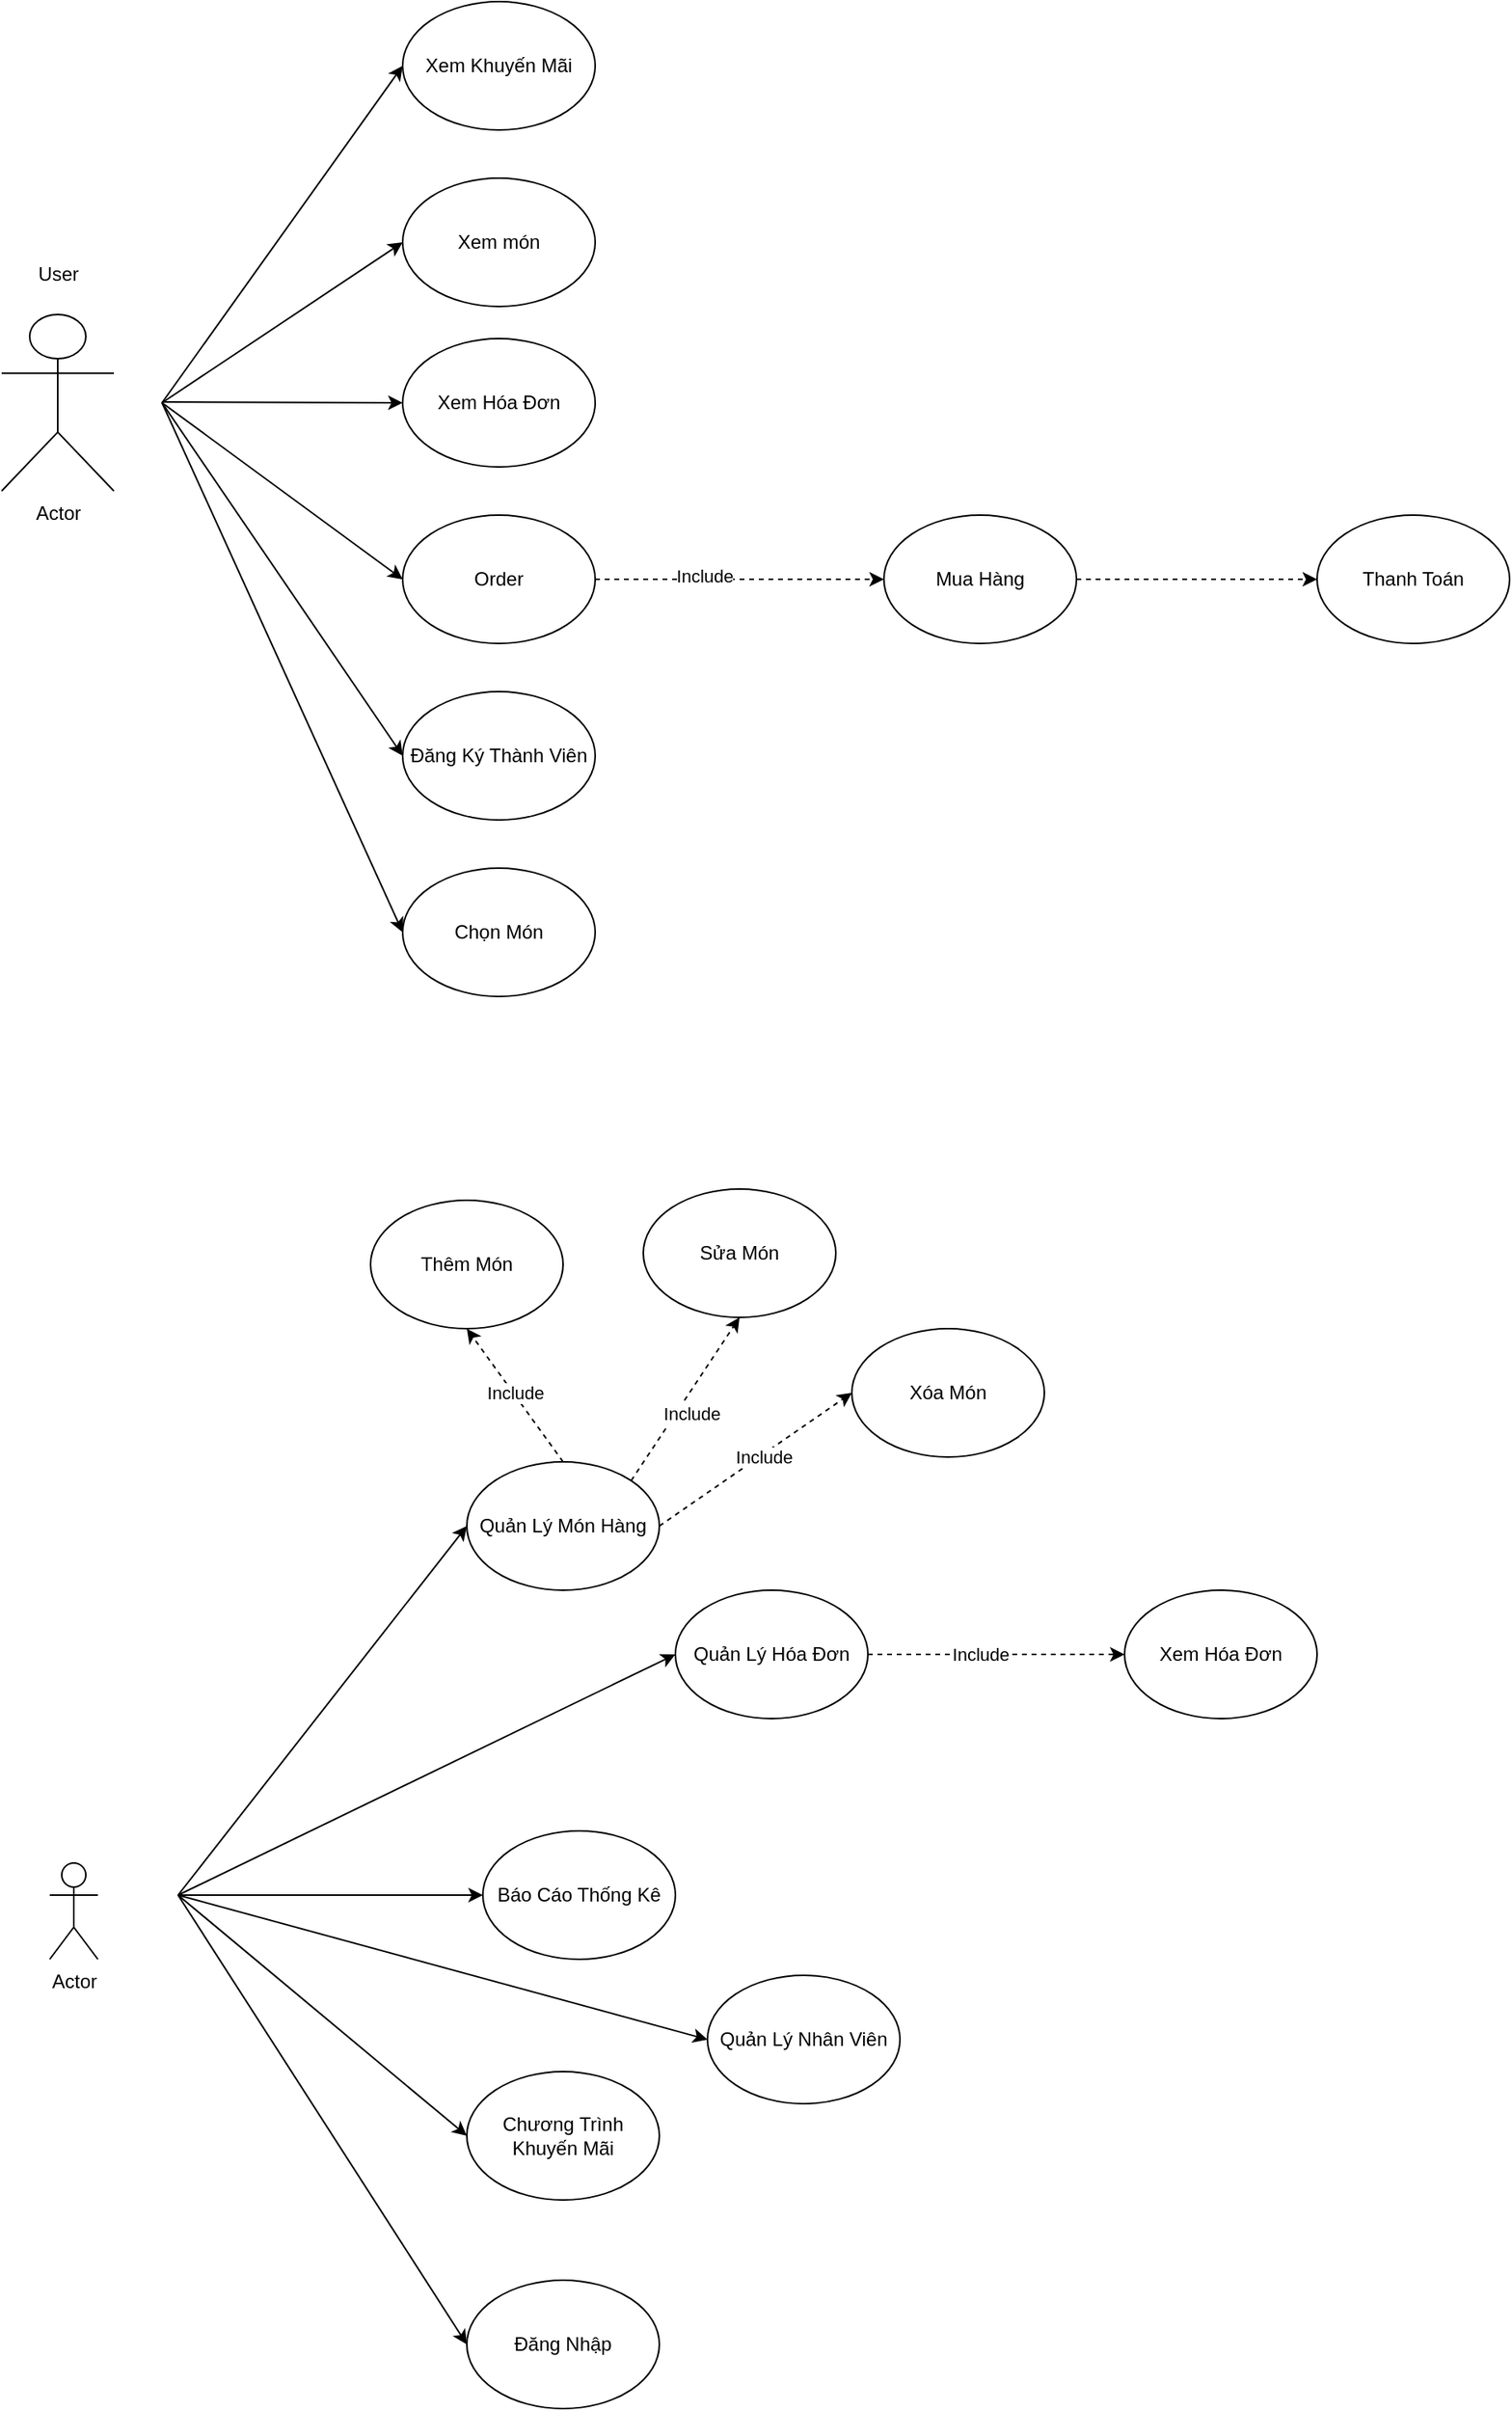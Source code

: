 <mxfile version="14.4.8" type="github">
  <diagram id="WR0fnqzpUvogeY7HLXCb" name="Page-1">
    <mxGraphModel dx="1422" dy="762" grid="1" gridSize="10" guides="1" tooltips="1" connect="1" arrows="1" fold="1" page="1" pageScale="1" pageWidth="1169" pageHeight="1654" math="0" shadow="0">
      <root>
        <mxCell id="0" />
        <mxCell id="1" parent="0" />
        <mxCell id="ZEzgqD3dTgIoIWU3gzUH-1" value="Actor" style="shape=umlActor;verticalLabelPosition=bottom;verticalAlign=top;html=1;outlineConnect=0;" parent="1" vertex="1">
          <mxGeometry x="110" y="235" width="70" height="110" as="geometry" />
        </mxCell>
        <mxCell id="ZEzgqD3dTgIoIWU3gzUH-3" value="Xem món" style="ellipse;whiteSpace=wrap;html=1;" parent="1" vertex="1">
          <mxGeometry x="360" y="150" width="120" height="80" as="geometry" />
        </mxCell>
        <mxCell id="ZEzgqD3dTgIoIWU3gzUH-10" value="Xem Hóa Đơn" style="ellipse;whiteSpace=wrap;html=1;" parent="1" vertex="1">
          <mxGeometry x="360" y="250" width="120" height="80" as="geometry" />
        </mxCell>
        <mxCell id="ZEzgqD3dTgIoIWU3gzUH-31" style="edgeStyle=orthogonalEdgeStyle;rounded=0;orthogonalLoop=1;jettySize=auto;html=1;exitX=1;exitY=0.5;exitDx=0;exitDy=0;entryX=0;entryY=0.5;entryDx=0;entryDy=0;dashed=1;" parent="1" source="ZEzgqD3dTgIoIWU3gzUH-11" target="ZEzgqD3dTgIoIWU3gzUH-32" edge="1">
          <mxGeometry relative="1" as="geometry">
            <mxPoint x="610" y="400" as="targetPoint" />
          </mxGeometry>
        </mxCell>
        <mxCell id="ZEzgqD3dTgIoIWU3gzUH-33" value="Include" style="edgeLabel;html=1;align=center;verticalAlign=middle;resizable=0;points=[];" parent="ZEzgqD3dTgIoIWU3gzUH-31" vertex="1" connectable="0">
          <mxGeometry x="-0.242" y="2" relative="1" as="geometry">
            <mxPoint as="offset" />
          </mxGeometry>
        </mxCell>
        <mxCell id="ZEzgqD3dTgIoIWU3gzUH-11" value="Order" style="ellipse;whiteSpace=wrap;html=1;" parent="1" vertex="1">
          <mxGeometry x="360" y="360" width="120" height="80" as="geometry" />
        </mxCell>
        <mxCell id="ZEzgqD3dTgIoIWU3gzUH-21" value="" style="endArrow=classic;html=1;entryX=0;entryY=0.5;entryDx=0;entryDy=0;" parent="1" target="ZEzgqD3dTgIoIWU3gzUH-3" edge="1">
          <mxGeometry width="50" height="50" relative="1" as="geometry">
            <mxPoint x="210" y="290" as="sourcePoint" />
            <mxPoint x="290" y="220" as="targetPoint" />
          </mxGeometry>
        </mxCell>
        <mxCell id="ZEzgqD3dTgIoIWU3gzUH-22" value="" style="endArrow=classic;html=1;entryX=0;entryY=0.5;entryDx=0;entryDy=0;" parent="1" target="ZEzgqD3dTgIoIWU3gzUH-10" edge="1">
          <mxGeometry width="50" height="50" relative="1" as="geometry">
            <mxPoint x="210" y="289.5" as="sourcePoint" />
            <mxPoint x="340.001" y="289.503" as="targetPoint" />
          </mxGeometry>
        </mxCell>
        <mxCell id="ZEzgqD3dTgIoIWU3gzUH-23" value="" style="endArrow=classic;html=1;entryX=0;entryY=0.5;entryDx=0;entryDy=0;" parent="1" target="ZEzgqD3dTgIoIWU3gzUH-11" edge="1">
          <mxGeometry width="50" height="50" relative="1" as="geometry">
            <mxPoint x="210" y="290" as="sourcePoint" />
            <mxPoint x="361.941" y="250.923" as="targetPoint" />
          </mxGeometry>
        </mxCell>
        <mxCell id="ZEzgqD3dTgIoIWU3gzUH-24" value="" style="endArrow=classic;html=1;entryX=0;entryY=0.5;entryDx=0;entryDy=0;" parent="1" target="ZEzgqD3dTgIoIWU3gzUH-27" edge="1">
          <mxGeometry width="50" height="50" relative="1" as="geometry">
            <mxPoint x="210" y="290" as="sourcePoint" />
            <mxPoint x="301.941" y="390.003" as="targetPoint" />
          </mxGeometry>
        </mxCell>
        <mxCell id="ZEzgqD3dTgIoIWU3gzUH-25" value="Đăng Ký Thành Viên" style="ellipse;whiteSpace=wrap;html=1;" parent="1" vertex="1">
          <mxGeometry x="360" y="470" width="120" height="80" as="geometry" />
        </mxCell>
        <mxCell id="ZEzgqD3dTgIoIWU3gzUH-26" value="Xem Khuyến Mãi" style="ellipse;whiteSpace=wrap;html=1;" parent="1" vertex="1">
          <mxGeometry x="360" y="40" width="120" height="80" as="geometry" />
        </mxCell>
        <mxCell id="ZEzgqD3dTgIoIWU3gzUH-27" value="Chọn Món" style="ellipse;whiteSpace=wrap;html=1;" parent="1" vertex="1">
          <mxGeometry x="360" y="580" width="120" height="80" as="geometry" />
        </mxCell>
        <mxCell id="ZEzgqD3dTgIoIWU3gzUH-29" value="" style="endArrow=classic;html=1;entryX=0;entryY=0.5;entryDx=0;entryDy=0;" parent="1" target="ZEzgqD3dTgIoIWU3gzUH-26" edge="1">
          <mxGeometry width="50" height="50" relative="1" as="geometry">
            <mxPoint x="210" y="290" as="sourcePoint" />
            <mxPoint x="299.745" y="60.001" as="targetPoint" />
          </mxGeometry>
        </mxCell>
        <mxCell id="ZEzgqD3dTgIoIWU3gzUH-30" value="" style="endArrow=classic;html=1;entryX=0;entryY=0.5;entryDx=0;entryDy=0;" parent="1" target="ZEzgqD3dTgIoIWU3gzUH-25" edge="1">
          <mxGeometry width="50" height="50" relative="1" as="geometry">
            <mxPoint x="210" y="290" as="sourcePoint" />
            <mxPoint x="379.745" y="199.661" as="targetPoint" />
          </mxGeometry>
        </mxCell>
        <mxCell id="ZEzgqD3dTgIoIWU3gzUH-32" value="Mua Hàng" style="ellipse;whiteSpace=wrap;html=1;" parent="1" vertex="1">
          <mxGeometry x="660" y="360" width="120" height="80" as="geometry" />
        </mxCell>
        <mxCell id="ZEzgqD3dTgIoIWU3gzUH-37" value="User" style="text;html=1;align=center;verticalAlign=middle;resizable=0;points=[];autosize=1;" parent="1" vertex="1">
          <mxGeometry x="125" y="200" width="40" height="20" as="geometry" />
        </mxCell>
        <mxCell id="ZEzgqD3dTgIoIWU3gzUH-41" value="Actor" style="shape=umlActor;verticalLabelPosition=bottom;verticalAlign=top;html=1;outlineConnect=0;" parent="1" vertex="1">
          <mxGeometry x="140" y="1200" width="30" height="60" as="geometry" />
        </mxCell>
        <mxCell id="ZEzgqD3dTgIoIWU3gzUH-42" value="Quản Lý Hóa Đơn" style="ellipse;whiteSpace=wrap;html=1;" parent="1" vertex="1">
          <mxGeometry x="530" y="1030" width="120" height="80" as="geometry" />
        </mxCell>
        <mxCell id="ZEzgqD3dTgIoIWU3gzUH-43" value="Đăng Nhập" style="ellipse;whiteSpace=wrap;html=1;" parent="1" vertex="1">
          <mxGeometry x="400" y="1460" width="120" height="80" as="geometry" />
        </mxCell>
        <mxCell id="ZEzgqD3dTgIoIWU3gzUH-44" value="Quản Lý Món Hàng" style="ellipse;whiteSpace=wrap;html=1;" parent="1" vertex="1">
          <mxGeometry x="400" y="950" width="120" height="80" as="geometry" />
        </mxCell>
        <mxCell id="ZEzgqD3dTgIoIWU3gzUH-45" value="Báo Cáo Thống Kê" style="ellipse;whiteSpace=wrap;html=1;" parent="1" vertex="1">
          <mxGeometry x="410" y="1180" width="120" height="80" as="geometry" />
        </mxCell>
        <mxCell id="ZEzgqD3dTgIoIWU3gzUH-46" value="Quản Lý Nhân Viên" style="ellipse;whiteSpace=wrap;html=1;" parent="1" vertex="1">
          <mxGeometry x="550" y="1270" width="120" height="80" as="geometry" />
        </mxCell>
        <mxCell id="ZEzgqD3dTgIoIWU3gzUH-47" value="Chương Trình Khuyến Mãi" style="ellipse;whiteSpace=wrap;html=1;" parent="1" vertex="1">
          <mxGeometry x="400" y="1330" width="120" height="80" as="geometry" />
        </mxCell>
        <mxCell id="ZEzgqD3dTgIoIWU3gzUH-49" value="" style="endArrow=classic;html=1;entryX=0;entryY=0.5;entryDx=0;entryDy=0;" parent="1" target="ZEzgqD3dTgIoIWU3gzUH-44" edge="1">
          <mxGeometry width="50" height="50" relative="1" as="geometry">
            <mxPoint x="220" y="1220" as="sourcePoint" />
            <mxPoint x="270" y="1170" as="targetPoint" />
          </mxGeometry>
        </mxCell>
        <mxCell id="ZEzgqD3dTgIoIWU3gzUH-50" value="" style="endArrow=classic;html=1;entryX=0;entryY=0.5;entryDx=0;entryDy=0;" parent="1" target="ZEzgqD3dTgIoIWU3gzUH-42" edge="1">
          <mxGeometry width="50" height="50" relative="1" as="geometry">
            <mxPoint x="220" y="1220" as="sourcePoint" />
            <mxPoint x="270" y="1170" as="targetPoint" />
          </mxGeometry>
        </mxCell>
        <mxCell id="ZEzgqD3dTgIoIWU3gzUH-51" value="" style="endArrow=classic;html=1;entryX=0;entryY=0.5;entryDx=0;entryDy=0;" parent="1" target="ZEzgqD3dTgIoIWU3gzUH-45" edge="1">
          <mxGeometry width="50" height="50" relative="1" as="geometry">
            <mxPoint x="220" y="1220" as="sourcePoint" />
            <mxPoint x="270" y="1170" as="targetPoint" />
          </mxGeometry>
        </mxCell>
        <mxCell id="ZEzgqD3dTgIoIWU3gzUH-52" value="" style="endArrow=classic;html=1;entryX=0;entryY=0.5;entryDx=0;entryDy=0;" parent="1" target="ZEzgqD3dTgIoIWU3gzUH-47" edge="1">
          <mxGeometry width="50" height="50" relative="1" as="geometry">
            <mxPoint x="220" y="1220" as="sourcePoint" />
            <mxPoint x="270" y="1260" as="targetPoint" />
          </mxGeometry>
        </mxCell>
        <mxCell id="ZEzgqD3dTgIoIWU3gzUH-53" value="" style="endArrow=classic;html=1;entryX=0;entryY=0.5;entryDx=0;entryDy=0;" parent="1" target="ZEzgqD3dTgIoIWU3gzUH-46" edge="1">
          <mxGeometry width="50" height="50" relative="1" as="geometry">
            <mxPoint x="220" y="1220" as="sourcePoint" />
            <mxPoint x="270" y="1170" as="targetPoint" />
          </mxGeometry>
        </mxCell>
        <mxCell id="ZEzgqD3dTgIoIWU3gzUH-54" value="" style="endArrow=classic;html=1;entryX=0;entryY=0.5;entryDx=0;entryDy=0;" parent="1" target="ZEzgqD3dTgIoIWU3gzUH-43" edge="1">
          <mxGeometry width="50" height="50" relative="1" as="geometry">
            <mxPoint x="220" y="1220" as="sourcePoint" />
            <mxPoint x="350" y="1420" as="targetPoint" />
          </mxGeometry>
        </mxCell>
        <mxCell id="ZEzgqD3dTgIoIWU3gzUH-56" value="Sửa Món" style="ellipse;whiteSpace=wrap;html=1;" parent="1" vertex="1">
          <mxGeometry x="510" y="780" width="120" height="80" as="geometry" />
        </mxCell>
        <mxCell id="ZEzgqD3dTgIoIWU3gzUH-57" value="Xóa Món" style="ellipse;whiteSpace=wrap;html=1;" parent="1" vertex="1">
          <mxGeometry x="640" y="867" width="120" height="80" as="geometry" />
        </mxCell>
        <mxCell id="ZEzgqD3dTgIoIWU3gzUH-58" value="Thêm Món" style="ellipse;whiteSpace=wrap;html=1;" parent="1" vertex="1">
          <mxGeometry x="340" y="787" width="120" height="80" as="geometry" />
        </mxCell>
        <mxCell id="ZEzgqD3dTgIoIWU3gzUH-59" value="Xem Hóa Đơn" style="ellipse;whiteSpace=wrap;html=1;" parent="1" vertex="1">
          <mxGeometry x="810" y="1030" width="120" height="80" as="geometry" />
        </mxCell>
        <mxCell id="ZEzgqD3dTgIoIWU3gzUH-60" value="Thanh Toán" style="ellipse;whiteSpace=wrap;html=1;" parent="1" vertex="1">
          <mxGeometry x="930" y="360" width="120" height="80" as="geometry" />
        </mxCell>
        <mxCell id="ZEzgqD3dTgIoIWU3gzUH-61" value="" style="endArrow=classic;html=1;entryX=0;entryY=0.5;entryDx=0;entryDy=0;exitX=1;exitY=0.5;exitDx=0;exitDy=0;dashed=1;" parent="1" source="ZEzgqD3dTgIoIWU3gzUH-32" target="ZEzgqD3dTgIoIWU3gzUH-60" edge="1">
          <mxGeometry width="50" height="50" relative="1" as="geometry">
            <mxPoint x="770" y="400" as="sourcePoint" />
            <mxPoint x="820" y="350" as="targetPoint" />
          </mxGeometry>
        </mxCell>
        <mxCell id="_EkDEBfy_FiJQWjqEdkb-1" value="" style="endArrow=classic;html=1;entryX=0.5;entryY=1;entryDx=0;entryDy=0;exitX=0.5;exitY=0;exitDx=0;exitDy=0;dashed=1;" parent="1" source="ZEzgqD3dTgIoIWU3gzUH-44" target="ZEzgqD3dTgIoIWU3gzUH-58" edge="1">
          <mxGeometry width="50" height="50" relative="1" as="geometry">
            <mxPoint x="220" y="900" as="sourcePoint" />
            <mxPoint x="370" y="900" as="targetPoint" />
          </mxGeometry>
        </mxCell>
        <mxCell id="_EkDEBfy_FiJQWjqEdkb-2" value="" style="endArrow=classic;html=1;entryX=0.5;entryY=1;entryDx=0;entryDy=0;exitX=1;exitY=0;exitDx=0;exitDy=0;dashed=1;" parent="1" source="ZEzgqD3dTgIoIWU3gzUH-44" target="ZEzgqD3dTgIoIWU3gzUH-56" edge="1">
          <mxGeometry width="50" height="50" relative="1" as="geometry">
            <mxPoint x="410" y="900" as="sourcePoint" />
            <mxPoint x="560" y="900" as="targetPoint" />
          </mxGeometry>
        </mxCell>
        <mxCell id="_EkDEBfy_FiJQWjqEdkb-6" value="Include" style="edgeLabel;html=1;align=center;verticalAlign=middle;resizable=0;points=[];" parent="_EkDEBfy_FiJQWjqEdkb-2" vertex="1" connectable="0">
          <mxGeometry x="-0.299" relative="1" as="geometry">
            <mxPoint x="13.78" y="-5.9" as="offset" />
          </mxGeometry>
        </mxCell>
        <mxCell id="_EkDEBfy_FiJQWjqEdkb-3" value="" style="endArrow=classic;html=1;entryX=0;entryY=0.5;entryDx=0;entryDy=0;exitX=1;exitY=0.5;exitDx=0;exitDy=0;dashed=1;" parent="1" source="ZEzgqD3dTgIoIWU3gzUH-44" target="ZEzgqD3dTgIoIWU3gzUH-57" edge="1">
          <mxGeometry width="50" height="50" relative="1" as="geometry">
            <mxPoint x="590" y="989.5" as="sourcePoint" />
            <mxPoint x="740" y="989.5" as="targetPoint" />
          </mxGeometry>
        </mxCell>
        <mxCell id="_EkDEBfy_FiJQWjqEdkb-4" value="" style="endArrow=classic;html=1;entryX=0;entryY=0.5;entryDx=0;entryDy=0;exitX=1;exitY=0.5;exitDx=0;exitDy=0;dashed=1;" parent="1" source="ZEzgqD3dTgIoIWU3gzUH-42" target="ZEzgqD3dTgIoIWU3gzUH-59" edge="1">
          <mxGeometry width="50" height="50" relative="1" as="geometry">
            <mxPoint x="670" y="1030" as="sourcePoint" />
            <mxPoint x="820" y="1030" as="targetPoint" />
          </mxGeometry>
        </mxCell>
        <mxCell id="_EkDEBfy_FiJQWjqEdkb-9" value="Include" style="edgeLabel;html=1;align=center;verticalAlign=middle;resizable=0;points=[];" parent="1" vertex="1" connectable="0">
          <mxGeometry x="430.001" y="906.999" as="geometry" />
        </mxCell>
        <mxCell id="_EkDEBfy_FiJQWjqEdkb-10" value="Include" style="edgeLabel;html=1;align=center;verticalAlign=middle;resizable=0;points=[];" parent="1" vertex="1" connectable="0">
          <mxGeometry x="585.001" y="946.999" as="geometry" />
        </mxCell>
        <mxCell id="_EkDEBfy_FiJQWjqEdkb-11" value="Include" style="edgeLabel;html=1;align=center;verticalAlign=middle;resizable=0;points=[];" parent="1" vertex="1" connectable="0">
          <mxGeometry x="720.001" y="1069.999" as="geometry" />
        </mxCell>
      </root>
    </mxGraphModel>
  </diagram>
</mxfile>
